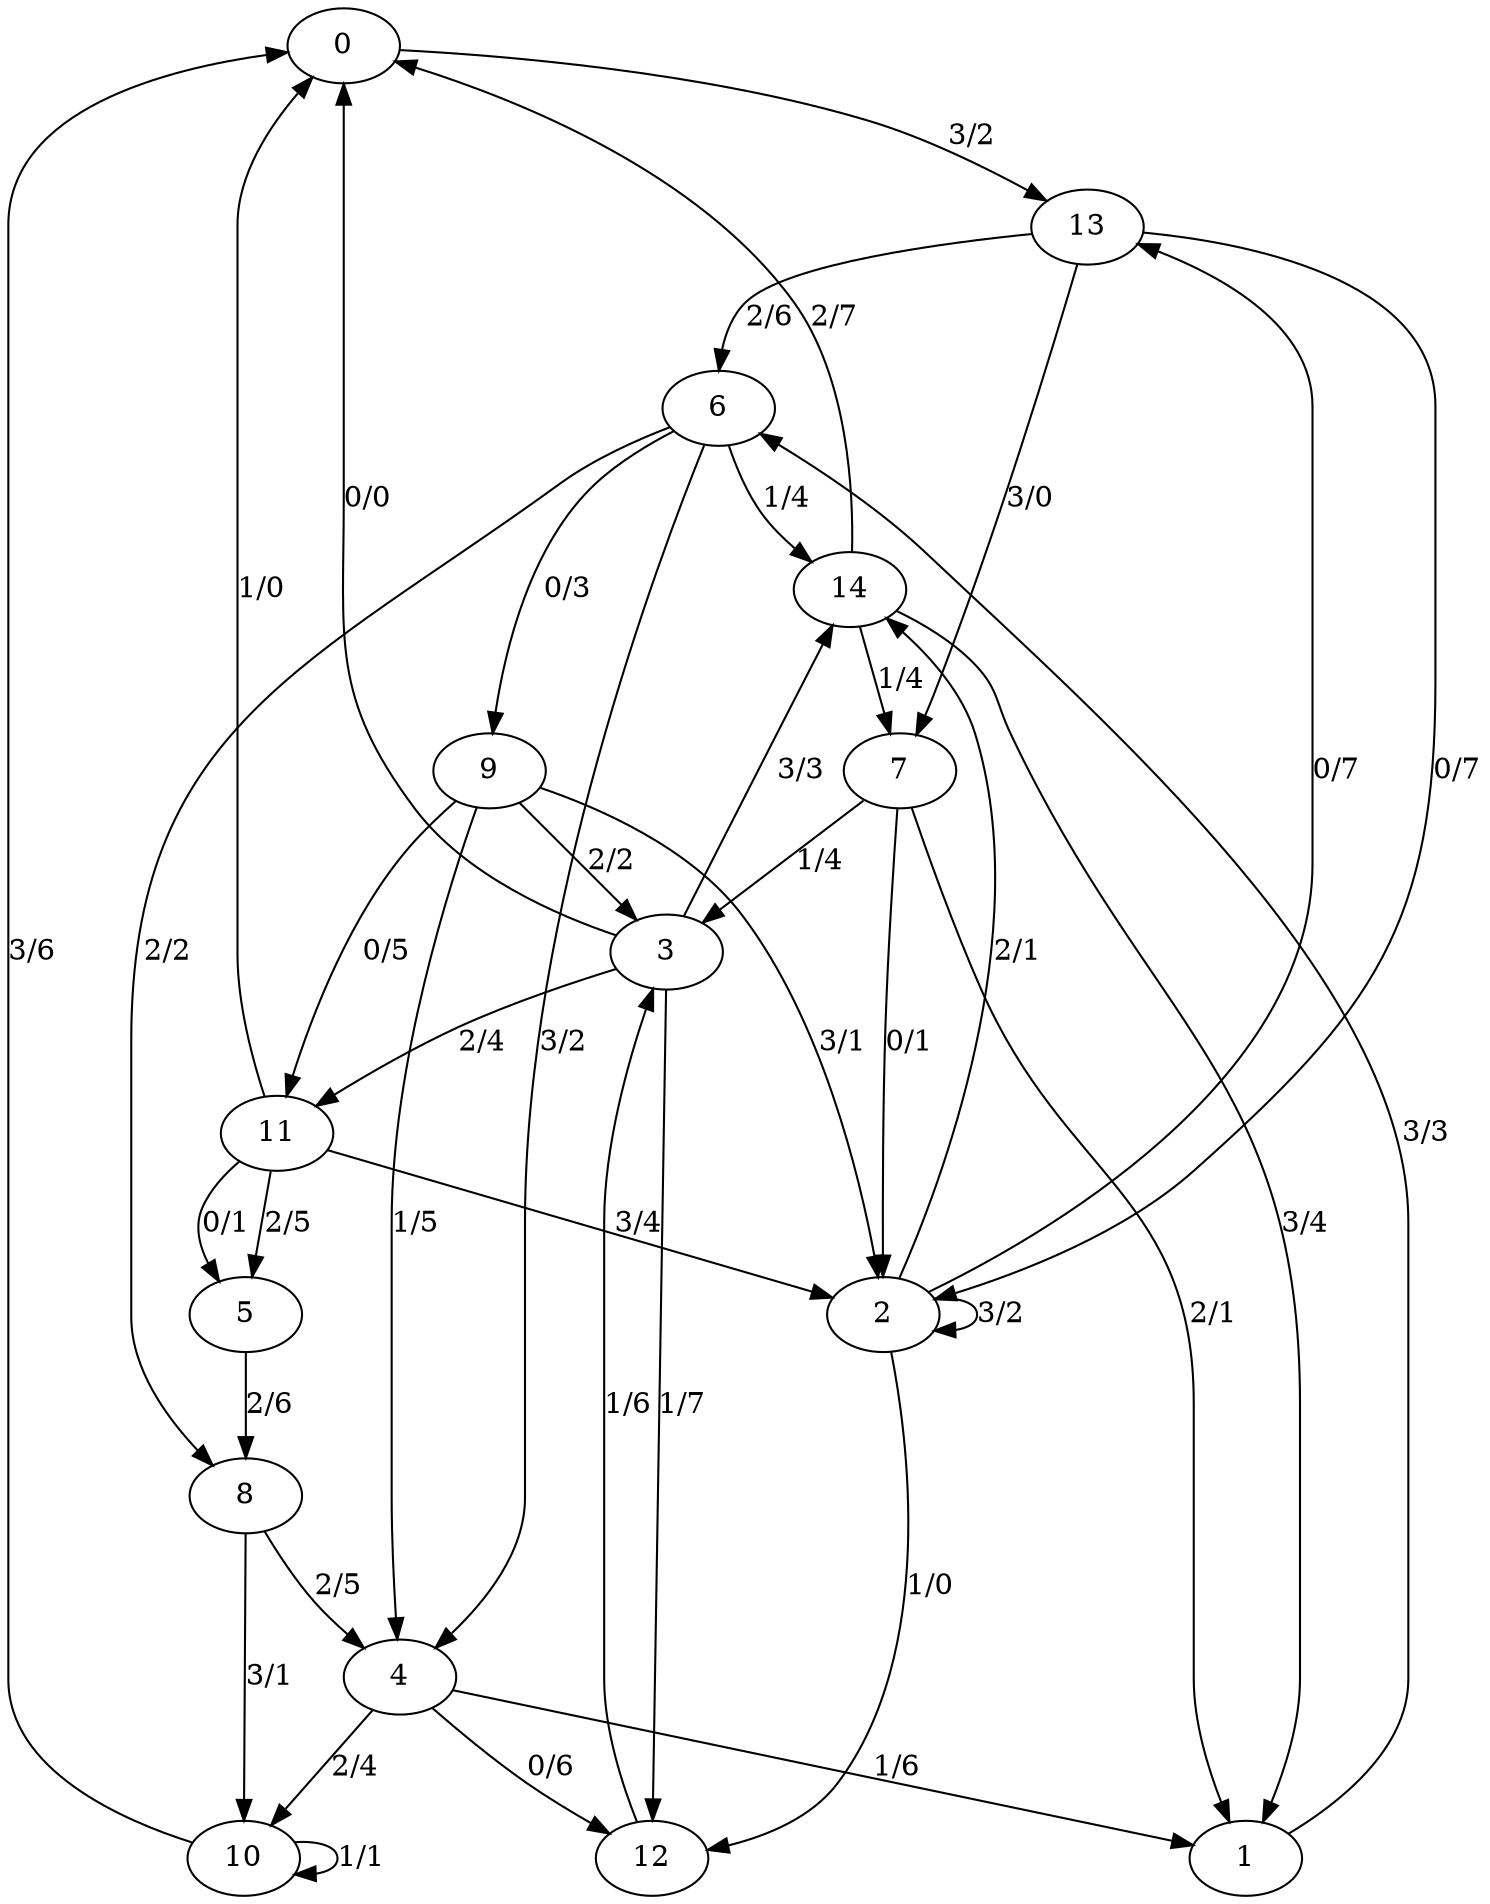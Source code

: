 digraph FSM {
0 -> 13 [label="3/2"]
3 -> 0 [label="0/0"]
3 -> 12 [label="1/7"]
3 -> 11 [label="2/4"]
3 -> 14 [label="3/3"]
1 -> 6 [label="3/3"]
2 -> 13 [label="0/7"]
2 -> 12 [label="1/0"]
2 -> 14 [label="2/1"]
2 -> 2 [label="3/2"]
4 -> 12 [label="0/6"]
4 -> 1 [label="1/6"]
4 -> 10 [label="2/4"]
5 -> 8 [label="2/6"]
6 -> 9 [label="0/3"]
6 -> 14 [label="1/4"]
6 -> 8 [label="2/2"]
6 -> 4 [label="3/2"]
7 -> 2 [label="0/1"]
7 -> 3 [label="1/4"]
7 -> 1 [label="2/1"]
8 -> 4 [label="2/5"]
8 -> 10 [label="3/1"]
9 -> 11 [label="0/5"]
9 -> 4 [label="1/5"]
9 -> 3 [label="2/2"]
9 -> 2 [label="3/1"]
10 -> 10 [label="1/1"]
10 -> 0 [label="3/6"]
11 -> 5 [label="0/1"]
11 -> 0 [label="1/0"]
11 -> 5 [label="2/5"]
11 -> 2 [label="3/4"]
12 -> 3 [label="1/6"]
13 -> 2 [label="0/7"]
13 -> 6 [label="2/6"]
13 -> 7 [label="3/0"]
14 -> 7 [label="1/4"]
14 -> 0 [label="2/7"]
14 -> 1 [label="3/4"]
}
